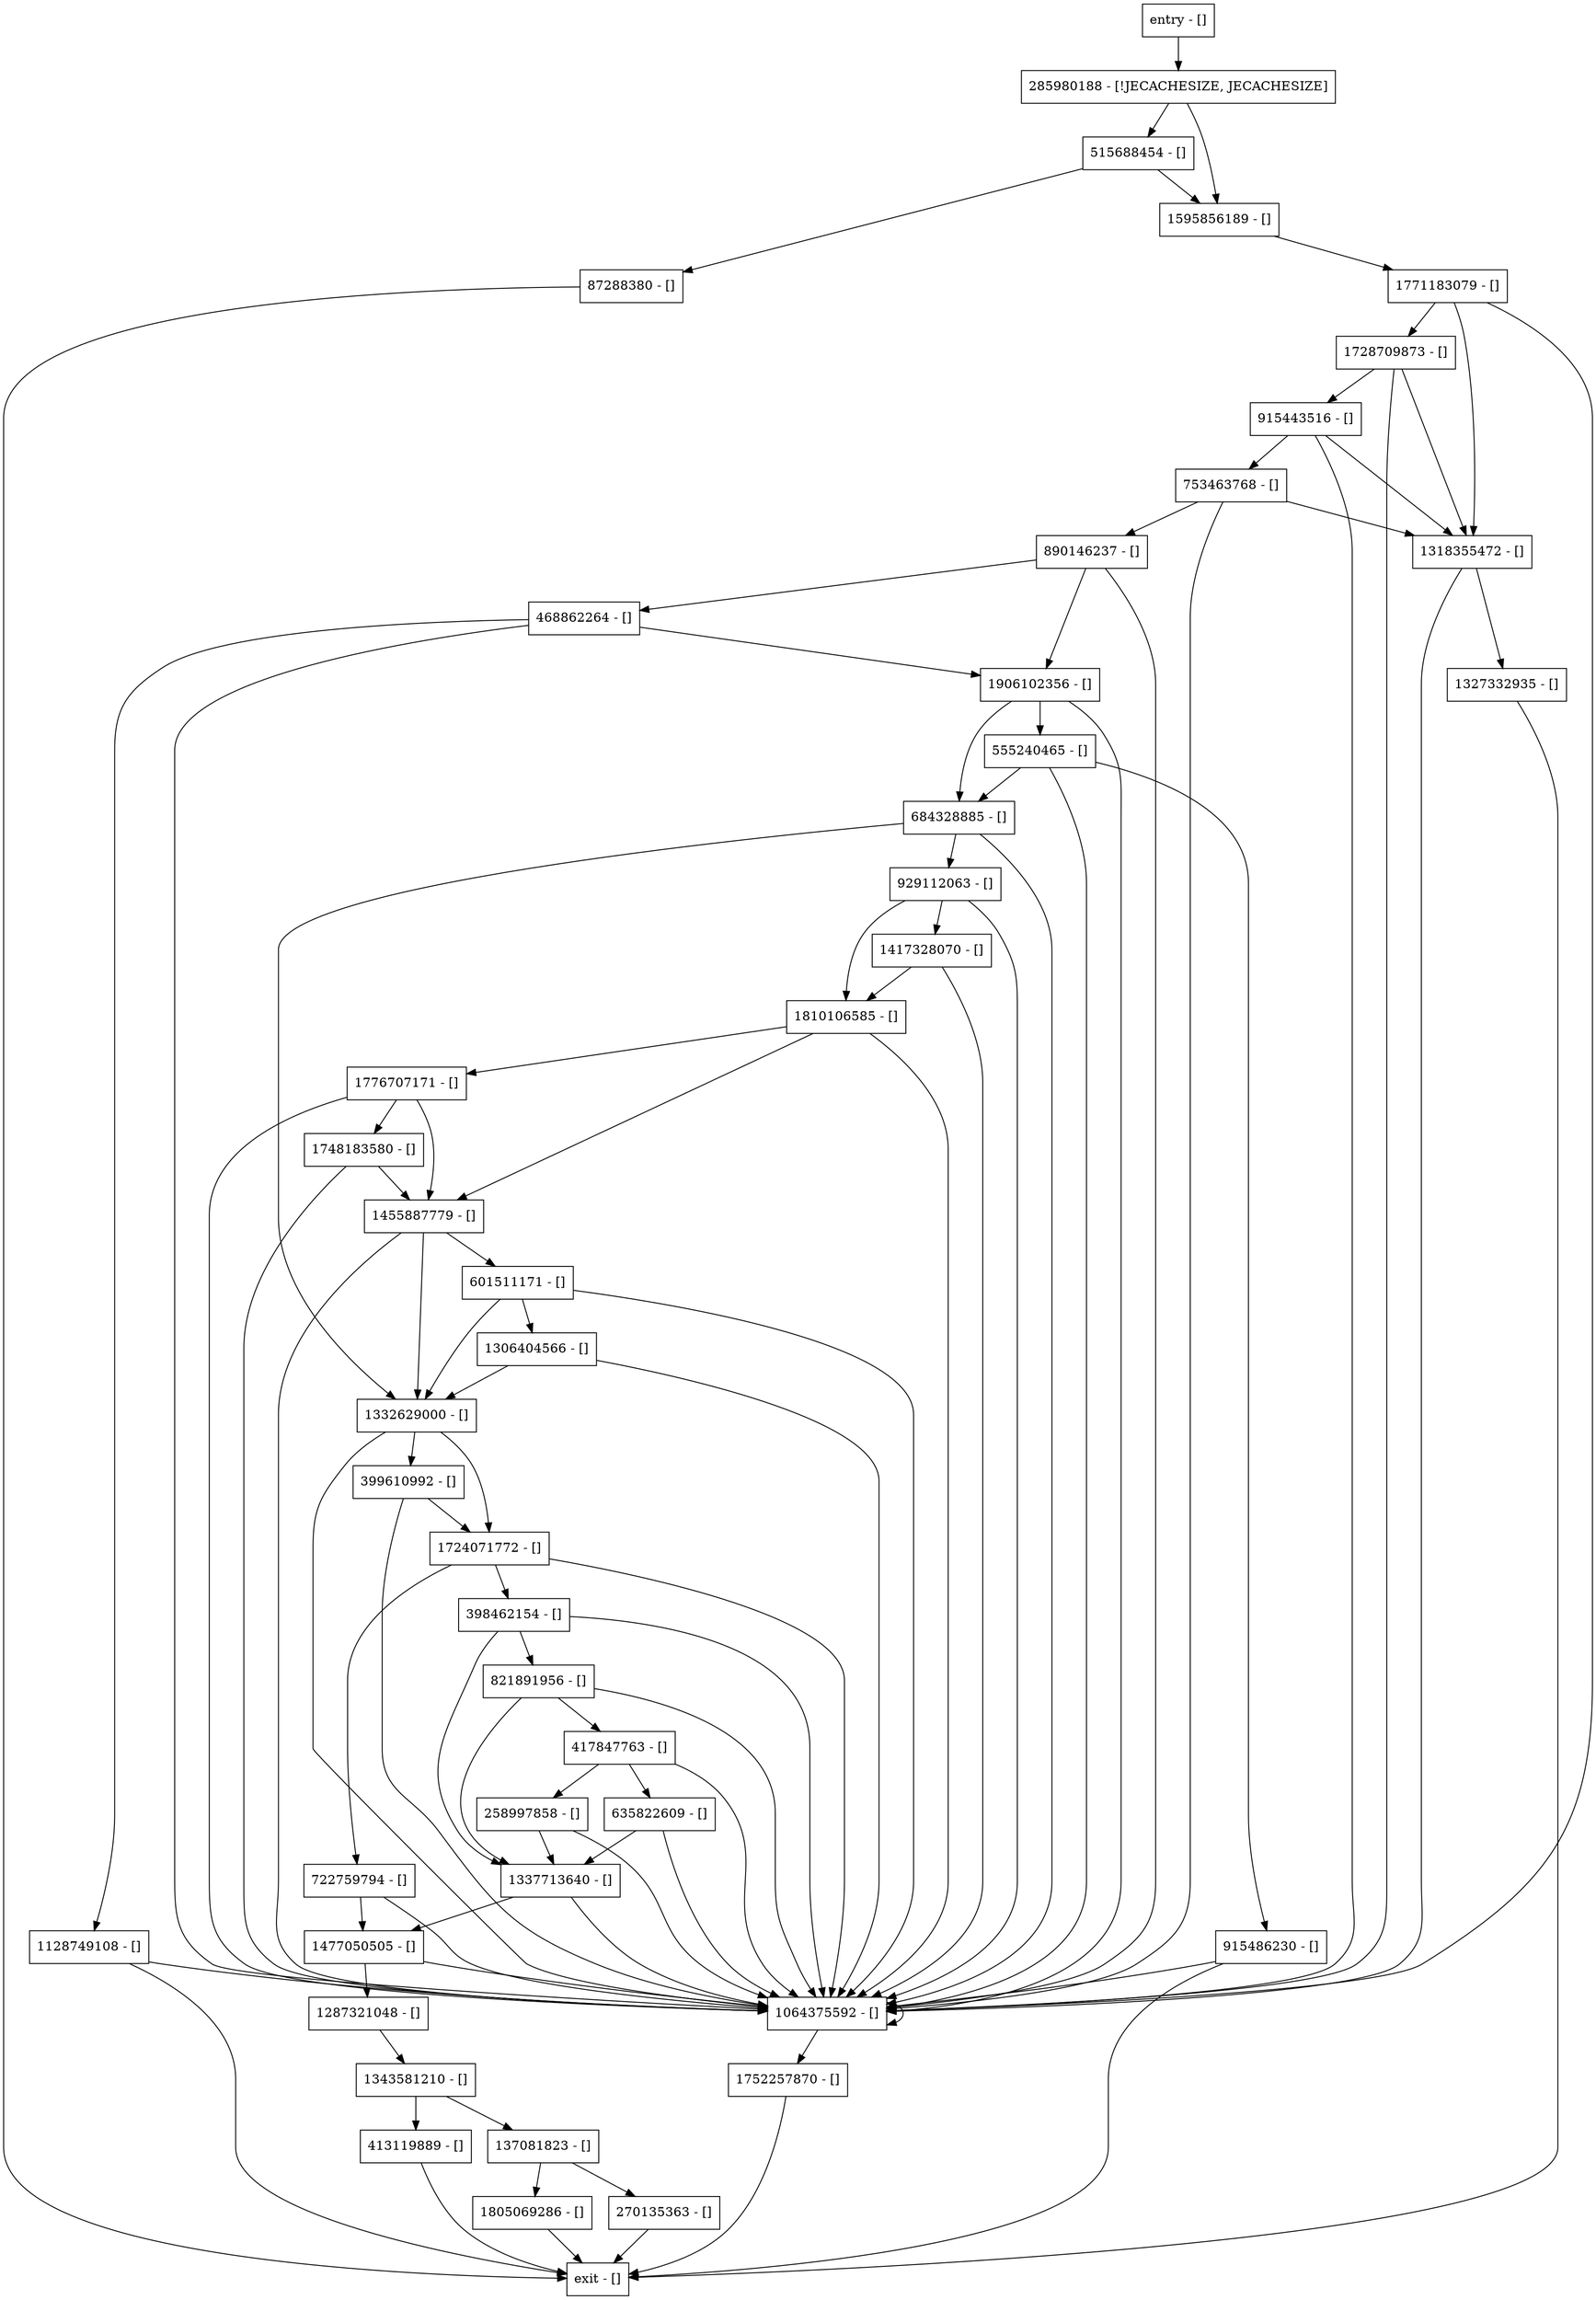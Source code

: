 digraph closeInternalWork {
node [shape=record];
753463768 [label="753463768 - []"];
635822609 [label="635822609 - []"];
87288380 [label="87288380 - []"];
1906102356 [label="1906102356 - []"];
137081823 [label="137081823 - []"];
1810106585 [label="1810106585 - []"];
399610992 [label="399610992 - []"];
722759794 [label="722759794 - []"];
890146237 [label="890146237 - []"];
1748183580 [label="1748183580 - []"];
417847763 [label="417847763 - []"];
821891956 [label="821891956 - []"];
468862264 [label="468862264 - []"];
915486230 [label="915486230 - []"];
1332629000 [label="1332629000 - []"];
915443516 [label="915443516 - []"];
1318355472 [label="1318355472 - []"];
1306404566 [label="1306404566 - []"];
1337713640 [label="1337713640 - []"];
1771183079 [label="1771183079 - []"];
684328885 [label="684328885 - []"];
398462154 [label="398462154 - []"];
1417328070 [label="1417328070 - []"];
1776707171 [label="1776707171 - []"];
413119889 [label="413119889 - []"];
1287321048 [label="1287321048 - []"];
258997858 [label="258997858 - []"];
1595856189 [label="1595856189 - []"];
555240465 [label="555240465 - []"];
1477050505 [label="1477050505 - []"];
270135363 [label="270135363 - []"];
1343581210 [label="1343581210 - []"];
1805069286 [label="1805069286 - []"];
1752257870 [label="1752257870 - []"];
entry [label="entry - []"];
exit [label="exit - []"];
1128749108 [label="1128749108 - []"];
1728709873 [label="1728709873 - []"];
1064375592 [label="1064375592 - []"];
515688454 [label="515688454 - []"];
285980188 [label="285980188 - [!JECACHESIZE, JECACHESIZE]"];
1724071772 [label="1724071772 - []"];
929112063 [label="929112063 - []"];
1455887779 [label="1455887779 - []"];
601511171 [label="601511171 - []"];
1327332935 [label="1327332935 - []"];
entry;
exit;
753463768 -> 1064375592;
753463768 -> 1318355472;
753463768 -> 890146237;
635822609 -> 1064375592;
635822609 -> 1337713640;
87288380 -> exit;
1906102356 -> 555240465;
1906102356 -> 1064375592;
1906102356 -> 684328885;
137081823 -> 270135363;
137081823 -> 1805069286;
1810106585 -> 1064375592;
1810106585 -> 1455887779;
1810106585 -> 1776707171;
399610992 -> 1064375592;
399610992 -> 1724071772;
722759794 -> 1477050505;
722759794 -> 1064375592;
890146237 -> 468862264;
890146237 -> 1906102356;
890146237 -> 1064375592;
1748183580 -> 1064375592;
1748183580 -> 1455887779;
417847763 -> 635822609;
417847763 -> 258997858;
417847763 -> 1064375592;
821891956 -> 1064375592;
821891956 -> 1337713640;
821891956 -> 417847763;
468862264 -> 1128749108;
468862264 -> 1906102356;
468862264 -> 1064375592;
915486230 -> exit;
915486230 -> 1064375592;
1332629000 -> 1064375592;
1332629000 -> 399610992;
1332629000 -> 1724071772;
915443516 -> 753463768;
915443516 -> 1064375592;
915443516 -> 1318355472;
1318355472 -> 1064375592;
1318355472 -> 1327332935;
1306404566 -> 1332629000;
1306404566 -> 1064375592;
1337713640 -> 1477050505;
1337713640 -> 1064375592;
1771183079 -> 1728709873;
1771183079 -> 1064375592;
1771183079 -> 1318355472;
684328885 -> 1332629000;
684328885 -> 1064375592;
684328885 -> 929112063;
398462154 -> 1064375592;
398462154 -> 1337713640;
398462154 -> 821891956;
1417328070 -> 1064375592;
1417328070 -> 1810106585;
1776707171 -> 1064375592;
1776707171 -> 1455887779;
1776707171 -> 1748183580;
413119889 -> exit;
1287321048 -> 1343581210;
258997858 -> 1064375592;
258997858 -> 1337713640;
1595856189 -> 1771183079;
555240465 -> 915486230;
555240465 -> 1064375592;
555240465 -> 684328885;
1477050505 -> 1287321048;
1477050505 -> 1064375592;
270135363 -> exit;
1343581210 -> 137081823;
1343581210 -> 413119889;
1805069286 -> exit;
1752257870 -> exit;
entry -> 285980188;
1128749108 -> exit;
1128749108 -> 1064375592;
1728709873 -> 1064375592;
1728709873 -> 915443516;
1728709873 -> 1318355472;
1064375592 -> 1064375592;
1064375592 -> 1752257870;
515688454 -> 87288380;
515688454 -> 1595856189;
285980188 -> 1595856189;
285980188 -> 515688454;
1724071772 -> 1064375592;
1724071772 -> 722759794;
1724071772 -> 398462154;
929112063 -> 1064375592;
929112063 -> 1810106585;
929112063 -> 1417328070;
1455887779 -> 1332629000;
1455887779 -> 1064375592;
1455887779 -> 601511171;
601511171 -> 1332629000;
601511171 -> 1064375592;
601511171 -> 1306404566;
1327332935 -> exit;
}
